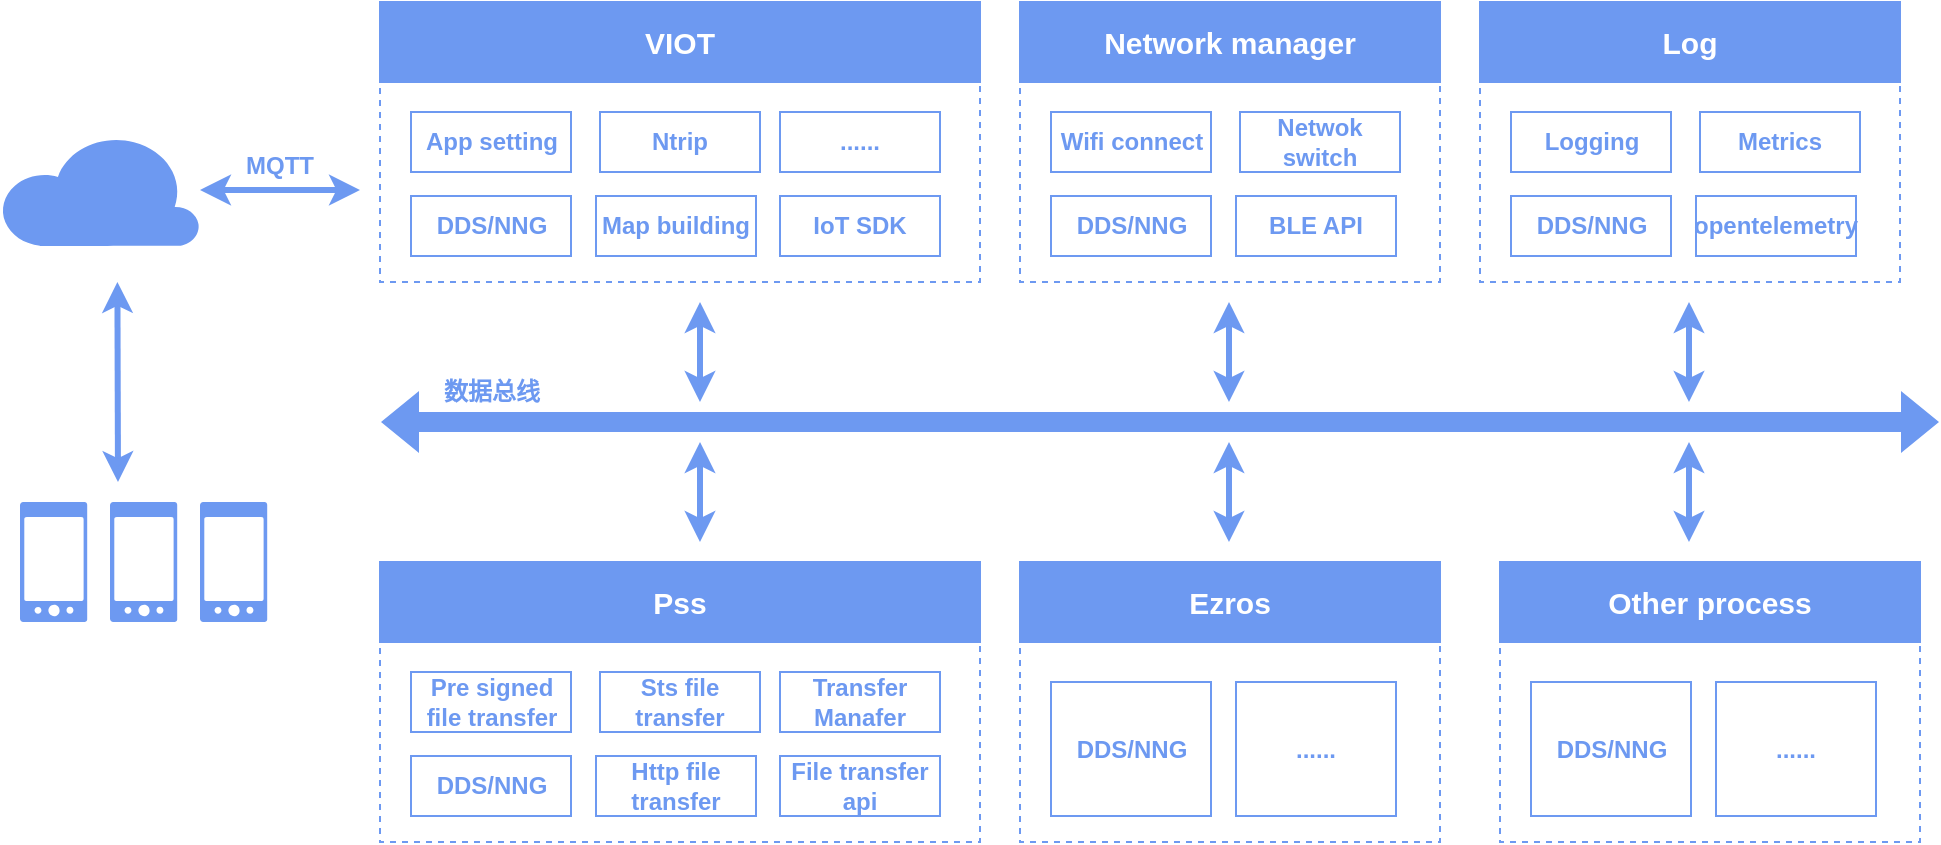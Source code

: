 <mxfile version="24.2.5" type="github">
  <diagram name="Page-1" id="JC4cb9zr0qlf4iiEeogh">
    <mxGraphModel dx="1369" dy="774" grid="1" gridSize="10" guides="1" tooltips="1" connect="1" arrows="1" fold="1" page="1" pageScale="1" pageWidth="980" pageHeight="1390" math="0" shadow="0">
      <root>
        <mxCell id="0" />
        <mxCell id="1" parent="0" />
        <mxCell id="fbuUso7rly-JQaLcUg9s-77" value="" style="group" vertex="1" connectable="0" parent="1">
          <mxGeometry x="270" y="300" width="300" height="140" as="geometry" />
        </mxCell>
        <mxCell id="fbuUso7rly-JQaLcUg9s-61" value="" style="rounded=0;whiteSpace=wrap;html=1;strokeColor=#6D99F1;dashed=1;" vertex="1" parent="fbuUso7rly-JQaLcUg9s-77">
          <mxGeometry width="300" height="140" as="geometry" />
        </mxCell>
        <mxCell id="fbuUso7rly-JQaLcUg9s-63" value="VIOT" style="rounded=0;whiteSpace=wrap;html=1;strokeColor=#6D99F1;fillColor=#6D99F1;fontColor=#FFFFFF;fontStyle=1;fontSize=15;" vertex="1" parent="fbuUso7rly-JQaLcUg9s-77">
          <mxGeometry width="300" height="40" as="geometry" />
        </mxCell>
        <mxCell id="fbuUso7rly-JQaLcUg9s-60" value="" style="shape=flexArrow;endArrow=classic;startArrow=classic;html=1;rounded=0;fillColor=#6D99F1;strokeColor=none;" edge="1" parent="1">
          <mxGeometry width="100" height="100" relative="1" as="geometry">
            <mxPoint x="270" y="510" as="sourcePoint" />
            <mxPoint x="1050" y="510" as="targetPoint" />
          </mxGeometry>
        </mxCell>
        <mxCell id="fbuUso7rly-JQaLcUg9s-64" value="&lt;font color=&quot;#6d99f1&quot;&gt;&lt;b&gt;DDS/NNG&lt;/b&gt;&lt;/font&gt;" style="rounded=0;whiteSpace=wrap;html=1;strokeColor=#6D99F1;" vertex="1" parent="1">
          <mxGeometry x="285.5" y="397" width="80" height="30" as="geometry" />
        </mxCell>
        <mxCell id="fbuUso7rly-JQaLcUg9s-71" value="" style="sketch=0;html=1;aspect=fixed;strokeColor=none;shadow=0;fillColor=#6D99F1;verticalAlign=top;labelPosition=center;verticalLabelPosition=bottom;shape=mxgraph.gcp2.phone_android" vertex="1" parent="1">
          <mxGeometry x="90.0" y="550" width="33.6" height="60" as="geometry" />
        </mxCell>
        <mxCell id="fbuUso7rly-JQaLcUg9s-81" style="edgeStyle=orthogonalEdgeStyle;rounded=0;orthogonalLoop=1;jettySize=auto;html=1;startArrow=classic;startFill=1;strokeWidth=3;strokeColor=#6D99F1;" edge="1" parent="1" source="fbuUso7rly-JQaLcUg9s-72">
          <mxGeometry relative="1" as="geometry">
            <mxPoint x="260" y="394" as="targetPoint" />
          </mxGeometry>
        </mxCell>
        <mxCell id="fbuUso7rly-JQaLcUg9s-72" value="" style="verticalLabelPosition=bottom;html=1;verticalAlign=top;align=center;strokeColor=none;fillColor=#6D99F1;shape=mxgraph.azure.cloud;" vertex="1" parent="1">
          <mxGeometry x="80" y="366" width="100" height="56" as="geometry" />
        </mxCell>
        <mxCell id="fbuUso7rly-JQaLcUg9s-73" value="&lt;font color=&quot;#6d99f1&quot;&gt;&lt;b&gt;Map building&lt;/b&gt;&lt;/font&gt;" style="rounded=0;whiteSpace=wrap;html=1;strokeColor=#6D99F1;" vertex="1" parent="1">
          <mxGeometry x="378" y="397" width="80" height="30" as="geometry" />
        </mxCell>
        <mxCell id="fbuUso7rly-JQaLcUg9s-75" value="&lt;b style=&quot;border-color: var(--border-color); color: rgb(109, 153, 241);&quot;&gt;App setting&lt;/b&gt;" style="rounded=0;whiteSpace=wrap;html=1;strokeColor=#6D99F1;" vertex="1" parent="1">
          <mxGeometry x="285.5" y="355" width="80" height="30" as="geometry" />
        </mxCell>
        <mxCell id="fbuUso7rly-JQaLcUg9s-76" value="&lt;font color=&quot;#6d99f1&quot;&gt;&lt;b&gt;Ntrip&lt;/b&gt;&lt;/font&gt;" style="rounded=0;whiteSpace=wrap;html=1;strokeColor=#6D99F1;" vertex="1" parent="1">
          <mxGeometry x="380" y="355" width="80" height="30" as="geometry" />
        </mxCell>
        <mxCell id="fbuUso7rly-JQaLcUg9s-78" value="&lt;b style=&quot;border-color: var(--border-color); color: rgb(109, 153, 241);&quot;&gt;IoT SDK&lt;/b&gt;" style="rounded=0;whiteSpace=wrap;html=1;strokeColor=#6D99F1;" vertex="1" parent="1">
          <mxGeometry x="470" y="397" width="80" height="30" as="geometry" />
        </mxCell>
        <mxCell id="fbuUso7rly-JQaLcUg9s-79" value="&lt;font color=&quot;#6d99f1&quot;&gt;&lt;b&gt;......&lt;/b&gt;&lt;/font&gt;" style="rounded=0;whiteSpace=wrap;html=1;strokeColor=#6D99F1;" vertex="1" parent="1">
          <mxGeometry x="470" y="355" width="80" height="30" as="geometry" />
        </mxCell>
        <mxCell id="fbuUso7rly-JQaLcUg9s-82" value="" style="group" vertex="1" connectable="0" parent="1">
          <mxGeometry x="590" y="300" width="210" height="140" as="geometry" />
        </mxCell>
        <mxCell id="fbuUso7rly-JQaLcUg9s-83" value="" style="rounded=0;whiteSpace=wrap;html=1;strokeColor=#6D99F1;dashed=1;" vertex="1" parent="fbuUso7rly-JQaLcUg9s-82">
          <mxGeometry width="210" height="140" as="geometry" />
        </mxCell>
        <mxCell id="fbuUso7rly-JQaLcUg9s-84" value="Network manager" style="rounded=0;whiteSpace=wrap;html=1;strokeColor=#6D99F1;fillColor=#6D99F1;fontColor=#FFFFFF;fontStyle=1;fontSize=15;" vertex="1" parent="fbuUso7rly-JQaLcUg9s-82">
          <mxGeometry width="210" height="40" as="geometry" />
        </mxCell>
        <mxCell id="fbuUso7rly-JQaLcUg9s-85" value="&lt;b style=&quot;border-color: var(--border-color); color: rgb(109, 153, 241);&quot;&gt;DDS/NNG&lt;/b&gt;" style="rounded=0;whiteSpace=wrap;html=1;strokeColor=#6D99F1;" vertex="1" parent="1">
          <mxGeometry x="605.5" y="397" width="80" height="30" as="geometry" />
        </mxCell>
        <mxCell id="fbuUso7rly-JQaLcUg9s-86" value="&lt;font color=&quot;#6d99f1&quot;&gt;&lt;b&gt;BLE API&lt;/b&gt;&lt;/font&gt;" style="rounded=0;whiteSpace=wrap;html=1;strokeColor=#6D99F1;" vertex="1" parent="1">
          <mxGeometry x="698" y="397" width="80" height="30" as="geometry" />
        </mxCell>
        <mxCell id="fbuUso7rly-JQaLcUg9s-87" value="&lt;font color=&quot;#6d99f1&quot;&gt;&lt;b&gt;Wifi connect&lt;/b&gt;&lt;/font&gt;" style="rounded=0;whiteSpace=wrap;html=1;strokeColor=#6D99F1;" vertex="1" parent="1">
          <mxGeometry x="605.5" y="355" width="80" height="30" as="geometry" />
        </mxCell>
        <mxCell id="fbuUso7rly-JQaLcUg9s-88" value="&lt;font color=&quot;#6d99f1&quot;&gt;&lt;b&gt;Netwok switch&lt;/b&gt;&lt;/font&gt;" style="rounded=0;whiteSpace=wrap;html=1;strokeColor=#6D99F1;" vertex="1" parent="1">
          <mxGeometry x="700" y="355" width="80" height="30" as="geometry" />
        </mxCell>
        <mxCell id="fbuUso7rly-JQaLcUg9s-95" value="&lt;font color=&quot;#6d99f1&quot;&gt;&lt;b&gt;MQTT&lt;/b&gt;&lt;/font&gt;" style="text;html=1;align=center;verticalAlign=middle;whiteSpace=wrap;rounded=0;" vertex="1" parent="1">
          <mxGeometry x="190" y="367" width="60" height="30" as="geometry" />
        </mxCell>
        <mxCell id="fbuUso7rly-JQaLcUg9s-99" value="" style="endArrow=classic;startArrow=classic;html=1;rounded=0;strokeColor=#6D99F1;strokeWidth=3;" edge="1" parent="1">
          <mxGeometry width="50" height="50" relative="1" as="geometry">
            <mxPoint x="430" y="500" as="sourcePoint" />
            <mxPoint x="430" y="450" as="targetPoint" />
          </mxGeometry>
        </mxCell>
        <mxCell id="fbuUso7rly-JQaLcUg9s-100" value="" style="endArrow=classic;startArrow=classic;html=1;rounded=0;strokeColor=#6D99F1;strokeWidth=3;" edge="1" parent="1">
          <mxGeometry width="50" height="50" relative="1" as="geometry">
            <mxPoint x="694.5" y="500" as="sourcePoint" />
            <mxPoint x="694.5" y="450" as="targetPoint" />
          </mxGeometry>
        </mxCell>
        <mxCell id="fbuUso7rly-JQaLcUg9s-101" value="" style="group" vertex="1" connectable="0" parent="1">
          <mxGeometry x="820" y="300" width="210" height="140" as="geometry" />
        </mxCell>
        <mxCell id="fbuUso7rly-JQaLcUg9s-102" value="" style="rounded=0;whiteSpace=wrap;html=1;strokeColor=#6D99F1;dashed=1;" vertex="1" parent="fbuUso7rly-JQaLcUg9s-101">
          <mxGeometry width="210" height="140" as="geometry" />
        </mxCell>
        <mxCell id="fbuUso7rly-JQaLcUg9s-103" value="Log" style="rounded=0;whiteSpace=wrap;html=1;strokeColor=#6D99F1;fillColor=#6D99F1;fontColor=#FFFFFF;fontStyle=1;fontSize=15;" vertex="1" parent="fbuUso7rly-JQaLcUg9s-101">
          <mxGeometry width="210" height="40" as="geometry" />
        </mxCell>
        <mxCell id="fbuUso7rly-JQaLcUg9s-104" value="&lt;b style=&quot;border-color: var(--border-color); color: rgb(109, 153, 241);&quot;&gt;DDS/NNG&lt;/b&gt;" style="rounded=0;whiteSpace=wrap;html=1;strokeColor=#6D99F1;" vertex="1" parent="1">
          <mxGeometry x="835.5" y="397" width="80" height="30" as="geometry" />
        </mxCell>
        <mxCell id="fbuUso7rly-JQaLcUg9s-105" value="&lt;font color=&quot;#6d99f1&quot;&gt;&lt;b&gt;opentelemetry&lt;/b&gt;&lt;/font&gt;" style="rounded=0;whiteSpace=wrap;html=1;strokeColor=#6D99F1;" vertex="1" parent="1">
          <mxGeometry x="928" y="397" width="80" height="30" as="geometry" />
        </mxCell>
        <mxCell id="fbuUso7rly-JQaLcUg9s-106" value="&lt;span style=&quot;color: rgb(109, 153, 241); font-weight: 700;&quot;&gt;Logging&lt;/span&gt;" style="rounded=0;whiteSpace=wrap;html=1;strokeColor=#6D99F1;" vertex="1" parent="1">
          <mxGeometry x="835.5" y="355" width="80" height="30" as="geometry" />
        </mxCell>
        <mxCell id="fbuUso7rly-JQaLcUg9s-107" value="&lt;span style=&quot;color: rgb(109, 153, 241); font-weight: 700;&quot;&gt;Metrics&lt;/span&gt;" style="rounded=0;whiteSpace=wrap;html=1;strokeColor=#6D99F1;" vertex="1" parent="1">
          <mxGeometry x="930" y="355" width="80" height="30" as="geometry" />
        </mxCell>
        <mxCell id="fbuUso7rly-JQaLcUg9s-109" value="" style="endArrow=classic;startArrow=classic;html=1;rounded=0;strokeColor=#6D99F1;strokeWidth=3;" edge="1" parent="1">
          <mxGeometry width="50" height="50" relative="1" as="geometry">
            <mxPoint x="139" y="540" as="sourcePoint" />
            <mxPoint x="138.7" y="440" as="targetPoint" />
          </mxGeometry>
        </mxCell>
        <mxCell id="fbuUso7rly-JQaLcUg9s-110" value="" style="endArrow=classic;startArrow=classic;html=1;rounded=0;strokeColor=#6D99F1;strokeWidth=3;" edge="1" parent="1">
          <mxGeometry width="50" height="50" relative="1" as="geometry">
            <mxPoint x="924.5" y="500" as="sourcePoint" />
            <mxPoint x="924.5" y="450" as="targetPoint" />
          </mxGeometry>
        </mxCell>
        <mxCell id="fbuUso7rly-JQaLcUg9s-111" value="" style="group" vertex="1" connectable="0" parent="1">
          <mxGeometry x="270" y="580" width="300" height="140" as="geometry" />
        </mxCell>
        <mxCell id="fbuUso7rly-JQaLcUg9s-112" value="" style="rounded=0;whiteSpace=wrap;html=1;strokeColor=#6D99F1;dashed=1;" vertex="1" parent="fbuUso7rly-JQaLcUg9s-111">
          <mxGeometry width="300" height="140" as="geometry" />
        </mxCell>
        <mxCell id="fbuUso7rly-JQaLcUg9s-113" value="Pss" style="rounded=0;whiteSpace=wrap;html=1;strokeColor=#6D99F1;fillColor=#6D99F1;fontColor=#FFFFFF;fontStyle=1;fontSize=15;" vertex="1" parent="fbuUso7rly-JQaLcUg9s-111">
          <mxGeometry width="300" height="40" as="geometry" />
        </mxCell>
        <mxCell id="fbuUso7rly-JQaLcUg9s-114" value="&lt;font color=&quot;#6d99f1&quot;&gt;&lt;b&gt;DDS/NNG&lt;/b&gt;&lt;/font&gt;" style="rounded=0;whiteSpace=wrap;html=1;strokeColor=#6D99F1;" vertex="1" parent="1">
          <mxGeometry x="285.5" y="677" width="80" height="30" as="geometry" />
        </mxCell>
        <mxCell id="fbuUso7rly-JQaLcUg9s-115" value="&lt;span style=&quot;color: rgb(109, 153, 241); font-weight: 700;&quot;&gt;Http file&lt;/span&gt;&lt;div style=&quot;border-color: var(--border-color); color: rgb(109, 153, 241); font-weight: 700;&quot;&gt;transfer&lt;/div&gt;" style="rounded=0;whiteSpace=wrap;html=1;strokeColor=#6D99F1;" vertex="1" parent="1">
          <mxGeometry x="378" y="677" width="80" height="30" as="geometry" />
        </mxCell>
        <mxCell id="fbuUso7rly-JQaLcUg9s-116" value="&lt;span style=&quot;color: rgb(109, 153, 241); font-weight: 700;&quot;&gt;Pre signed&lt;/span&gt;&lt;div style=&quot;border-color: var(--border-color); color: rgb(109, 153, 241); font-weight: 700;&quot;&gt;file transfer&lt;/div&gt;" style="rounded=0;whiteSpace=wrap;html=1;strokeColor=#6D99F1;" vertex="1" parent="1">
          <mxGeometry x="285.5" y="635" width="80" height="30" as="geometry" />
        </mxCell>
        <mxCell id="fbuUso7rly-JQaLcUg9s-117" value="&lt;span style=&quot;color: rgb(109, 153, 241); font-weight: 700;&quot;&gt;Sts file&lt;/span&gt;&lt;div style=&quot;border-color: var(--border-color); color: rgb(109, 153, 241); font-weight: 700;&quot;&gt;transfer&lt;/div&gt;" style="rounded=0;whiteSpace=wrap;html=1;strokeColor=#6D99F1;" vertex="1" parent="1">
          <mxGeometry x="380" y="635" width="80" height="30" as="geometry" />
        </mxCell>
        <mxCell id="fbuUso7rly-JQaLcUg9s-118" value="&lt;b style=&quot;border-color: var(--border-color); color: rgb(109, 153, 241);&quot;&gt;File transfer api&lt;/b&gt;" style="rounded=0;whiteSpace=wrap;html=1;strokeColor=#6D99F1;" vertex="1" parent="1">
          <mxGeometry x="470" y="677" width="80" height="30" as="geometry" />
        </mxCell>
        <mxCell id="fbuUso7rly-JQaLcUg9s-119" value="&lt;span style=&quot;color: rgb(109, 153, 241); font-weight: 700;&quot;&gt;Transfer&lt;/span&gt;&lt;div style=&quot;border-color: var(--border-color); color: rgb(109, 153, 241); font-weight: 700;&quot;&gt;Manafer&lt;/div&gt;" style="rounded=0;whiteSpace=wrap;html=1;strokeColor=#6D99F1;" vertex="1" parent="1">
          <mxGeometry x="470" y="635" width="80" height="30" as="geometry" />
        </mxCell>
        <mxCell id="fbuUso7rly-JQaLcUg9s-120" value="&lt;font color=&quot;#6d99f1&quot;&gt;&lt;b&gt;数据总线&lt;/b&gt;&lt;/font&gt;" style="text;html=1;align=center;verticalAlign=middle;whiteSpace=wrap;rounded=0;" vertex="1" parent="1">
          <mxGeometry x="295.5" y="480" width="60" height="30" as="geometry" />
        </mxCell>
        <mxCell id="fbuUso7rly-JQaLcUg9s-122" value="" style="sketch=0;html=1;aspect=fixed;strokeColor=none;shadow=0;fillColor=#6D99F1;verticalAlign=top;labelPosition=center;verticalLabelPosition=bottom;shape=mxgraph.gcp2.phone_android" vertex="1" parent="1">
          <mxGeometry x="135" y="550" width="33.6" height="60" as="geometry" />
        </mxCell>
        <mxCell id="fbuUso7rly-JQaLcUg9s-123" value="" style="sketch=0;html=1;aspect=fixed;strokeColor=none;shadow=0;fillColor=#6D99F1;verticalAlign=top;labelPosition=center;verticalLabelPosition=bottom;shape=mxgraph.gcp2.phone_android" vertex="1" parent="1">
          <mxGeometry x="180.0" y="550" width="33.6" height="60" as="geometry" />
        </mxCell>
        <mxCell id="fbuUso7rly-JQaLcUg9s-138" value="" style="group" vertex="1" connectable="0" parent="1">
          <mxGeometry x="590" y="580" width="210" height="140" as="geometry" />
        </mxCell>
        <mxCell id="fbuUso7rly-JQaLcUg9s-139" value="" style="rounded=0;whiteSpace=wrap;html=1;strokeColor=#6D99F1;dashed=1;" vertex="1" parent="fbuUso7rly-JQaLcUg9s-138">
          <mxGeometry width="210" height="140" as="geometry" />
        </mxCell>
        <mxCell id="fbuUso7rly-JQaLcUg9s-140" value="Ezros" style="rounded=0;whiteSpace=wrap;html=1;strokeColor=#6D99F1;fillColor=#6D99F1;fontColor=#FFFFFF;fontStyle=1;fontSize=15;" vertex="1" parent="fbuUso7rly-JQaLcUg9s-138">
          <mxGeometry width="210" height="40" as="geometry" />
        </mxCell>
        <mxCell id="fbuUso7rly-JQaLcUg9s-141" value="&lt;b style=&quot;border-color: var(--border-color); color: rgb(109, 153, 241);&quot;&gt;DDS/NNG&lt;/b&gt;" style="rounded=0;whiteSpace=wrap;html=1;strokeColor=#6D99F1;" vertex="1" parent="1">
          <mxGeometry x="605.5" y="640" width="80" height="67" as="geometry" />
        </mxCell>
        <mxCell id="fbuUso7rly-JQaLcUg9s-142" value="&lt;font color=&quot;#6d99f1&quot;&gt;&lt;b&gt;......&lt;/b&gt;&lt;/font&gt;" style="rounded=0;whiteSpace=wrap;html=1;strokeColor=#6D99F1;" vertex="1" parent="1">
          <mxGeometry x="698" y="640" width="80" height="67" as="geometry" />
        </mxCell>
        <mxCell id="fbuUso7rly-JQaLcUg9s-153" value="" style="group" vertex="1" connectable="0" parent="1">
          <mxGeometry x="830" y="580" width="210" height="140" as="geometry" />
        </mxCell>
        <mxCell id="fbuUso7rly-JQaLcUg9s-154" value="" style="rounded=0;whiteSpace=wrap;html=1;strokeColor=#6D99F1;dashed=1;" vertex="1" parent="fbuUso7rly-JQaLcUg9s-153">
          <mxGeometry width="210" height="140" as="geometry" />
        </mxCell>
        <mxCell id="fbuUso7rly-JQaLcUg9s-155" value="Other process" style="rounded=0;whiteSpace=wrap;html=1;strokeColor=#6D99F1;fillColor=#6D99F1;fontColor=#FFFFFF;fontStyle=1;fontSize=15;" vertex="1" parent="fbuUso7rly-JQaLcUg9s-153">
          <mxGeometry width="210" height="40" as="geometry" />
        </mxCell>
        <mxCell id="fbuUso7rly-JQaLcUg9s-156" value="&lt;b style=&quot;border-color: var(--border-color); color: rgb(109, 153, 241);&quot;&gt;DDS/NNG&lt;/b&gt;" style="rounded=0;whiteSpace=wrap;html=1;strokeColor=#6D99F1;" vertex="1" parent="1">
          <mxGeometry x="845.5" y="640" width="80" height="67" as="geometry" />
        </mxCell>
        <mxCell id="fbuUso7rly-JQaLcUg9s-157" value="&lt;font color=&quot;#6d99f1&quot;&gt;&lt;b&gt;......&lt;/b&gt;&lt;/font&gt;" style="rounded=0;whiteSpace=wrap;html=1;strokeColor=#6D99F1;" vertex="1" parent="1">
          <mxGeometry x="938" y="640" width="80" height="67" as="geometry" />
        </mxCell>
        <mxCell id="fbuUso7rly-JQaLcUg9s-159" value="" style="endArrow=classic;startArrow=classic;html=1;rounded=0;strokeColor=#6D99F1;strokeWidth=3;" edge="1" parent="1">
          <mxGeometry width="50" height="50" relative="1" as="geometry">
            <mxPoint x="430" y="570" as="sourcePoint" />
            <mxPoint x="430" y="520" as="targetPoint" />
          </mxGeometry>
        </mxCell>
        <mxCell id="fbuUso7rly-JQaLcUg9s-160" value="" style="endArrow=classic;startArrow=classic;html=1;rounded=0;strokeColor=#6D99F1;strokeWidth=3;" edge="1" parent="1">
          <mxGeometry width="50" height="50" relative="1" as="geometry">
            <mxPoint x="694.5" y="570" as="sourcePoint" />
            <mxPoint x="694.5" y="520" as="targetPoint" />
          </mxGeometry>
        </mxCell>
        <mxCell id="fbuUso7rly-JQaLcUg9s-161" value="" style="endArrow=classic;startArrow=classic;html=1;rounded=0;strokeColor=#6D99F1;strokeWidth=3;" edge="1" parent="1">
          <mxGeometry width="50" height="50" relative="1" as="geometry">
            <mxPoint x="924.5" y="570" as="sourcePoint" />
            <mxPoint x="924.5" y="520" as="targetPoint" />
          </mxGeometry>
        </mxCell>
      </root>
    </mxGraphModel>
  </diagram>
</mxfile>
